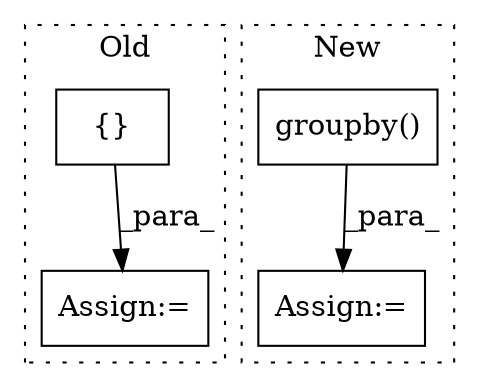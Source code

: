 digraph G {
subgraph cluster0 {
1 [label="{}" a="59" s="4221,4255" l="1,0" shape="box"];
3 [label="Assign:=" a="68" s="4217" l="4" shape="box"];
label = "Old";
style="dotted";
}
subgraph cluster1 {
2 [label="groupby()" a="75" s="5038,5065" l="18,20" shape="box"];
4 [label="Assign:=" a="68" s="4998" l="3" shape="box"];
label = "New";
style="dotted";
}
1 -> 3 [label="_para_"];
2 -> 4 [label="_para_"];
}